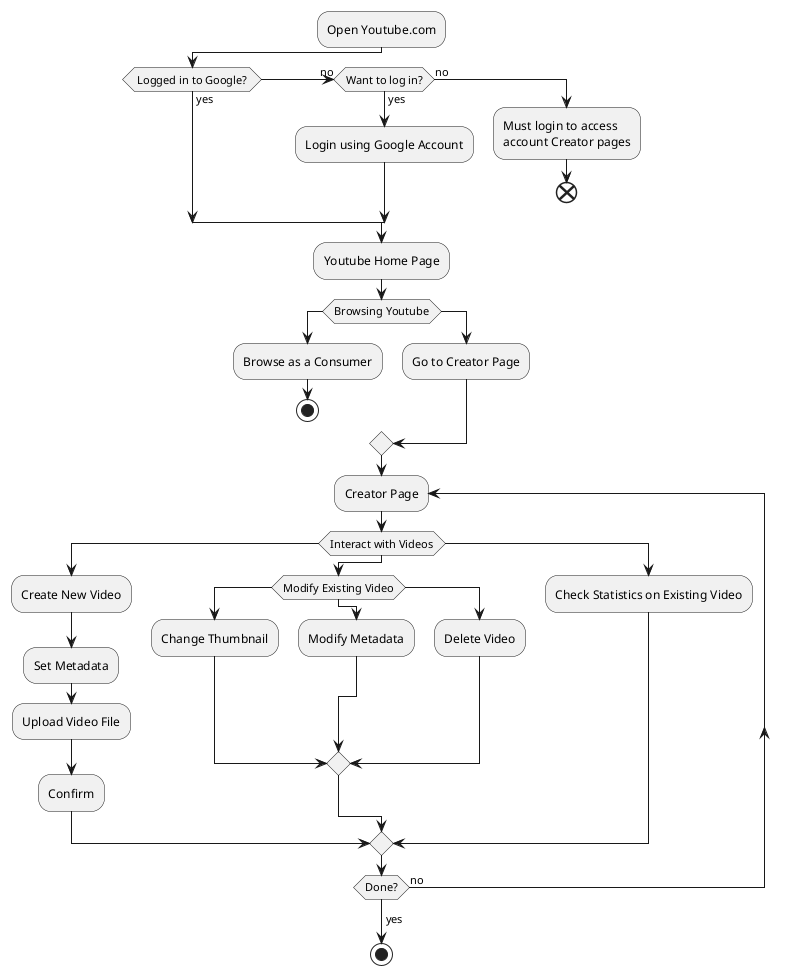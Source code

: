 @startuml
:Open Youtube.com;

if( Logged in to Google? ) then (yes)
(no) elseif (Want to log in?) then (yes)
    :Login using Google Account;
else (no)
    :Must login to access
    account Creator pages;
    end
endif

:Youtube Home Page;
switch(Browsing Youtube)
case()
    :Browse as a Consumer;
    stop
case()
    :Go to Creator Page;
endswitch

repeat :Creator Page;

    switch(Interact with Videos)
    case()
        :Create New Video;
        :Set Metadata;
        :Upload Video File;
        :Confirm;
    case()
        switch(Modify Existing Video)
        case()
            :Change Thumbnail;
        case()
            :Modify Metadata;
        case()
            :Delete Video;
        endswitch

    case()
        :Check Statistics on Existing Video;
    endswitch

repeat while (Done?) is (no)
-> yes;
stop




@enduml